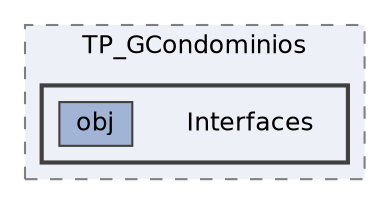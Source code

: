 digraph "C:/Users/plmrj/Desktop/POO_T1_Código/TP_GCondominios/Interfaces"
{
 // LATEX_PDF_SIZE
  bgcolor="transparent";
  edge [fontname=Helvetica,fontsize=12,labelfontname=Helvetica,labelfontsize=10];
  node [fontname=Helvetica,fontsize=12,shape=box,height=0.2,width=0.4];
  compound=true
  subgraph clusterdir_a3d567089aab30641c87d7df1bfe9dae {
    graph [ bgcolor="#edf0f7", pencolor="grey50", label="TP_GCondominios", fontname=Helvetica,fontsize=12 style="filled,dashed", URL="dir_a3d567089aab30641c87d7df1bfe9dae.html",tooltip=""]
  subgraph clusterdir_3ef8005d54edd470561c245eb7ec0d10 {
    graph [ bgcolor="#edf0f7", pencolor="grey25", label="", fontname=Helvetica,fontsize=12 style="filled,bold", URL="dir_3ef8005d54edd470561c245eb7ec0d10.html",tooltip=""]
    dir_3ef8005d54edd470561c245eb7ec0d10 [shape=plaintext, label="Interfaces"];
  dir_f49ba847f9260565008c8b6517cda60e [label="obj", fillcolor="#a2b4d6", color="grey25", style="filled", URL="dir_f49ba847f9260565008c8b6517cda60e.html",tooltip=""];
  }
  }
}
